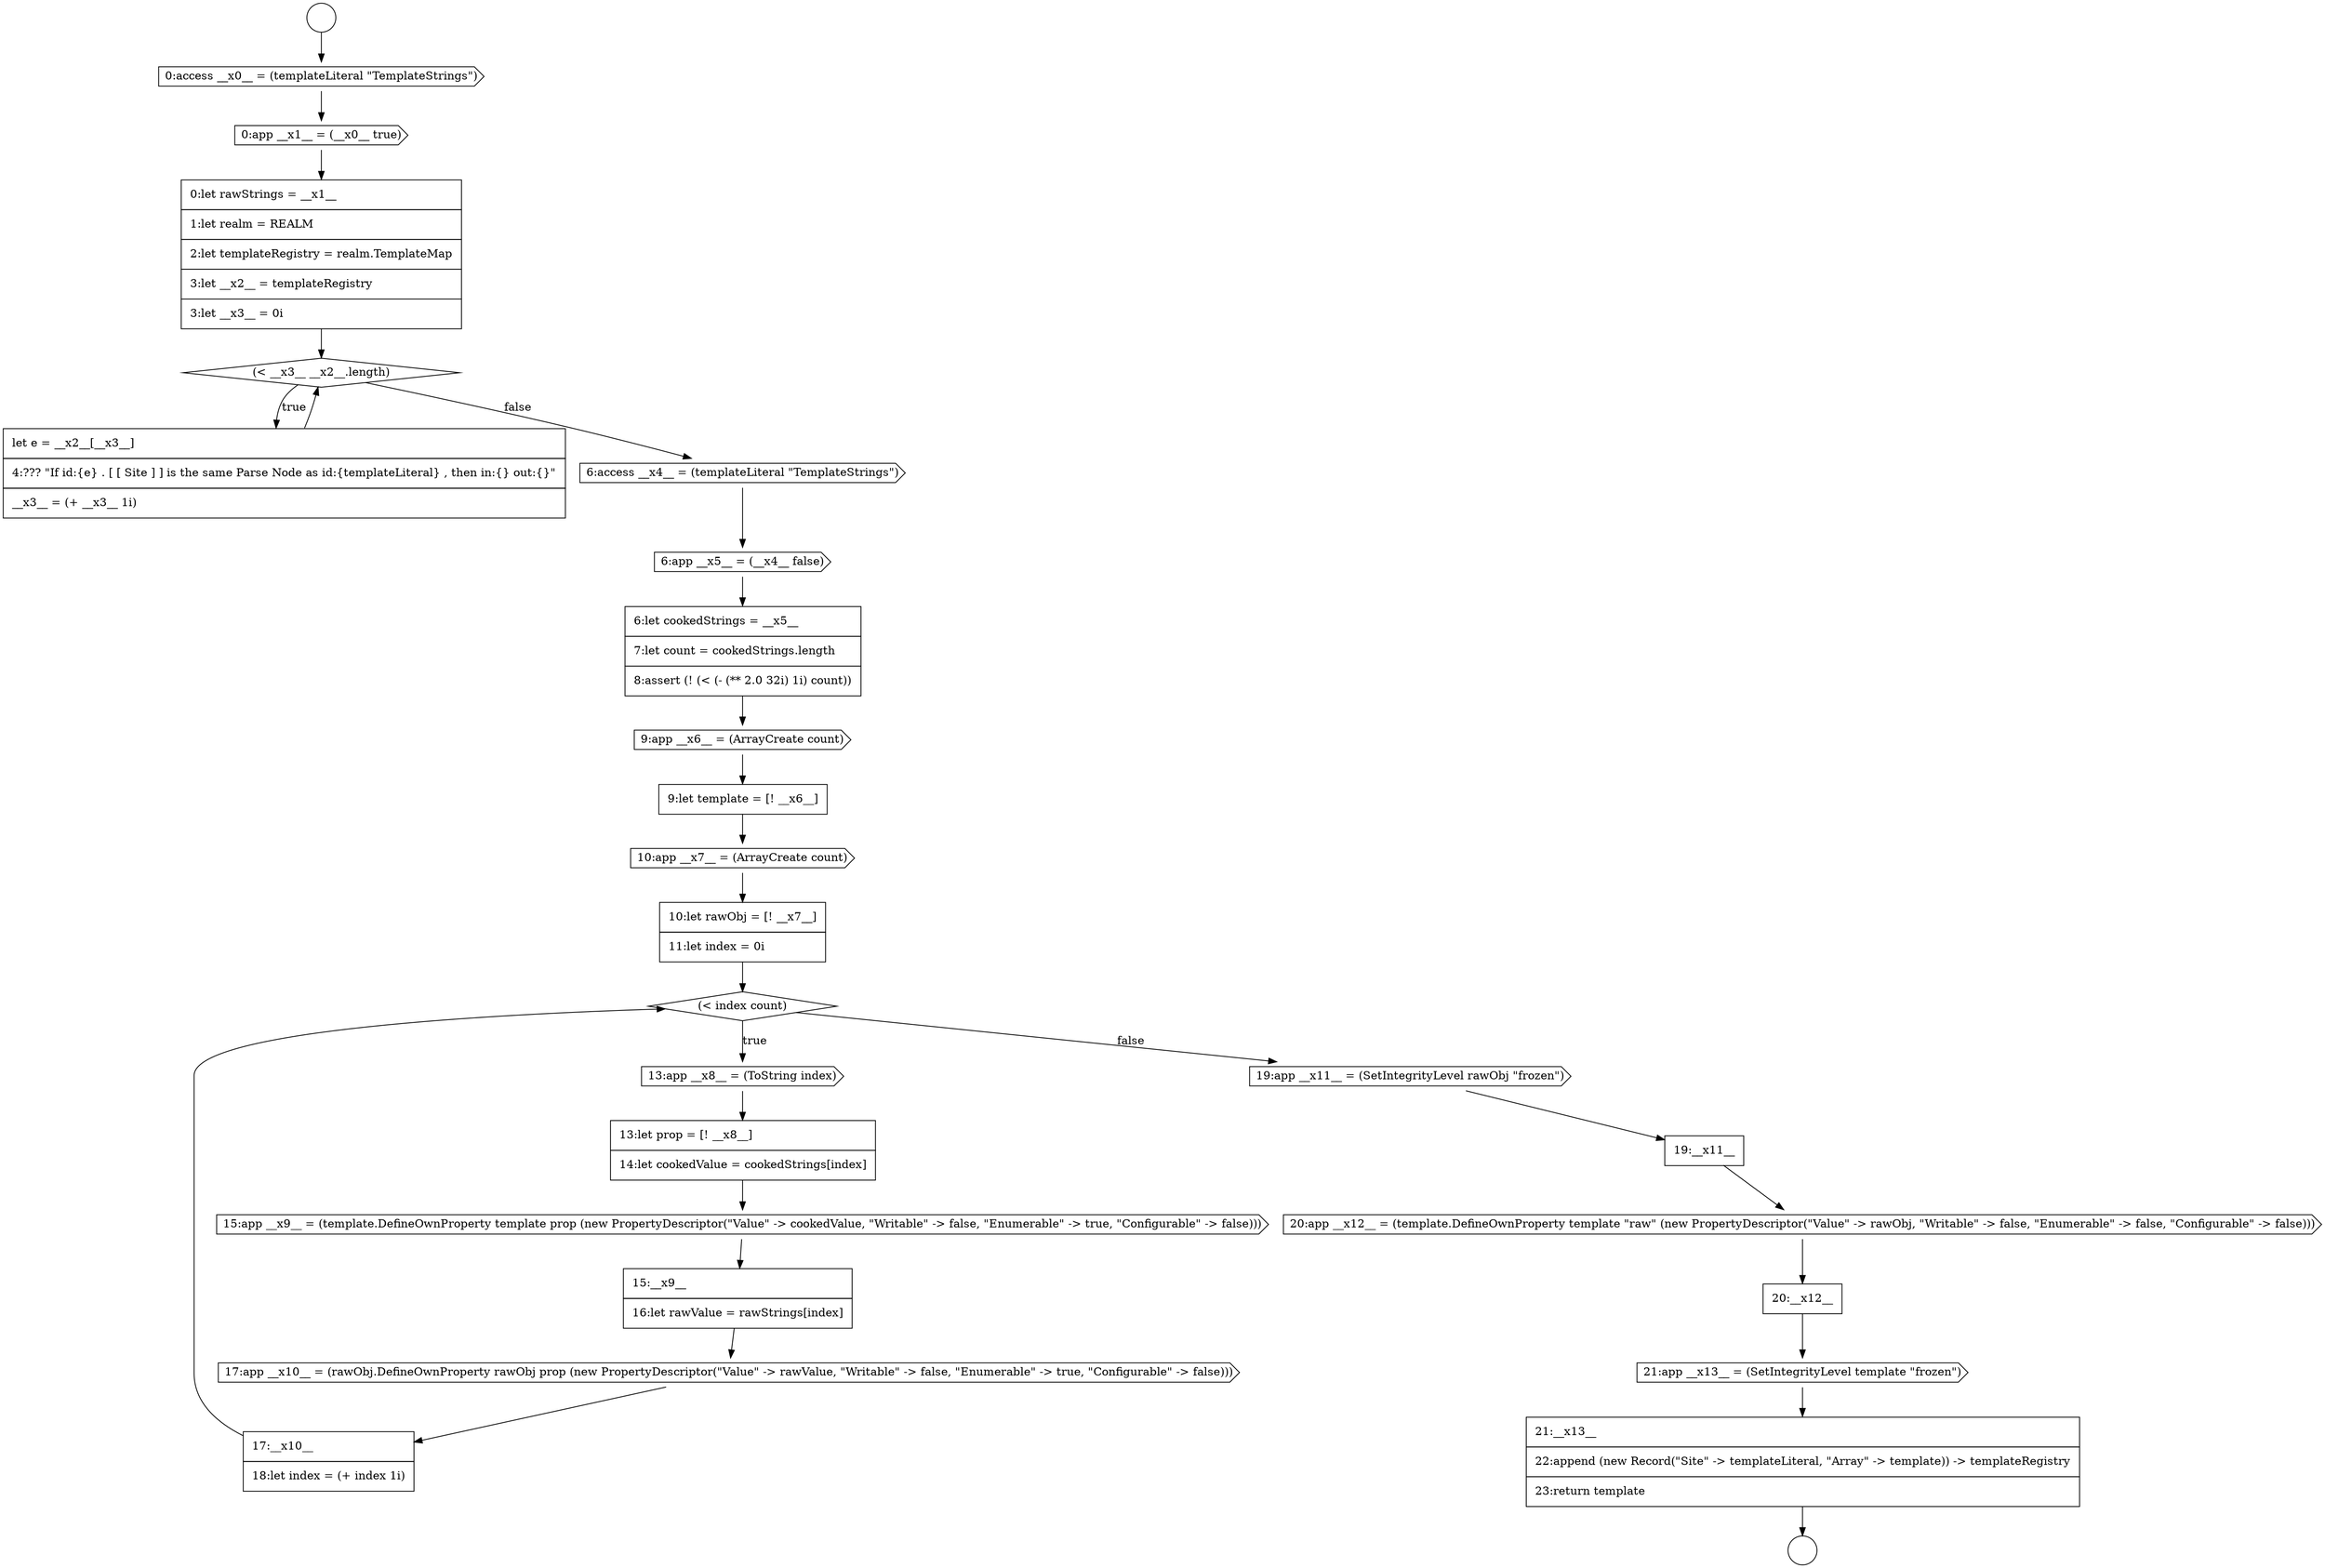 digraph {
  node3858 [shape=cds, label=<<font color="black">0:app __x1__ = (__x0__ true)</font>> color="black" fillcolor="white" style=filled]
  node3855 [shape=circle label=" " color="black" fillcolor="white" style=filled]
  node3866 [shape=none, margin=0, label=<<font color="black">
    <table border="0" cellborder="1" cellspacing="0" cellpadding="10">
      <tr><td align="left">9:let template = [! __x6__]</td></tr>
    </table>
  </font>> color="black" fillcolor="white" style=filled]
  node3870 [shape=cds, label=<<font color="black">13:app __x8__ = (ToString index)</font>> color="black" fillcolor="white" style=filled]
  node3857 [shape=cds, label=<<font color="black">0:access __x0__ = (templateLiteral &quot;TemplateStrings&quot;)</font>> color="black" fillcolor="white" style=filled]
  node3867 [shape=cds, label=<<font color="black">10:app __x7__ = (ArrayCreate count)</font>> color="black" fillcolor="white" style=filled]
  node3877 [shape=none, margin=0, label=<<font color="black">
    <table border="0" cellborder="1" cellspacing="0" cellpadding="10">
      <tr><td align="left">19:__x11__</td></tr>
    </table>
  </font>> color="black" fillcolor="white" style=filled]
  node3862 [shape=cds, label=<<font color="black">6:access __x4__ = (templateLiteral &quot;TemplateStrings&quot;)</font>> color="black" fillcolor="white" style=filled]
  node3856 [shape=circle label=" " color="black" fillcolor="white" style=filled]
  node3871 [shape=none, margin=0, label=<<font color="black">
    <table border="0" cellborder="1" cellspacing="0" cellpadding="10">
      <tr><td align="left">13:let prop = [! __x8__]</td></tr>
      <tr><td align="left">14:let cookedValue = cookedStrings[index]</td></tr>
    </table>
  </font>> color="black" fillcolor="white" style=filled]
  node3868 [shape=none, margin=0, label=<<font color="black">
    <table border="0" cellborder="1" cellspacing="0" cellpadding="10">
      <tr><td align="left">10:let rawObj = [! __x7__]</td></tr>
      <tr><td align="left">11:let index = 0i</td></tr>
    </table>
  </font>> color="black" fillcolor="white" style=filled]
  node3861 [shape=none, margin=0, label=<<font color="black">
    <table border="0" cellborder="1" cellspacing="0" cellpadding="10">
      <tr><td align="left">let e = __x2__[__x3__]</td></tr>
      <tr><td align="left">4:??? &quot;If id:{e} . [ [ Site ] ] is the same Parse Node as id:{templateLiteral} , then in:{} out:{}&quot;</td></tr>
      <tr><td align="left">__x3__ = (+ __x3__ 1i)</td></tr>
    </table>
  </font>> color="black" fillcolor="white" style=filled]
  node3876 [shape=cds, label=<<font color="black">19:app __x11__ = (SetIntegrityLevel rawObj &quot;frozen&quot;)</font>> color="black" fillcolor="white" style=filled]
  node3881 [shape=none, margin=0, label=<<font color="black">
    <table border="0" cellborder="1" cellspacing="0" cellpadding="10">
      <tr><td align="left">21:__x13__</td></tr>
      <tr><td align="left">22:append (new Record(&quot;Site&quot; -&gt; templateLiteral, &quot;Array&quot; -&gt; template)) -&gt; templateRegistry</td></tr>
      <tr><td align="left">23:return template</td></tr>
    </table>
  </font>> color="black" fillcolor="white" style=filled]
  node3872 [shape=cds, label=<<font color="black">15:app __x9__ = (template.DefineOwnProperty template prop (new PropertyDescriptor(&quot;Value&quot; -&gt; cookedValue, &quot;Writable&quot; -&gt; false, &quot;Enumerable&quot; -&gt; true, &quot;Configurable&quot; -&gt; false)))</font>> color="black" fillcolor="white" style=filled]
  node3874 [shape=cds, label=<<font color="black">17:app __x10__ = (rawObj.DefineOwnProperty rawObj prop (new PropertyDescriptor(&quot;Value&quot; -&gt; rawValue, &quot;Writable&quot; -&gt; false, &quot;Enumerable&quot; -&gt; true, &quot;Configurable&quot; -&gt; false)))</font>> color="black" fillcolor="white" style=filled]
  node3879 [shape=none, margin=0, label=<<font color="black">
    <table border="0" cellborder="1" cellspacing="0" cellpadding="10">
      <tr><td align="left">20:__x12__</td></tr>
    </table>
  </font>> color="black" fillcolor="white" style=filled]
  node3875 [shape=none, margin=0, label=<<font color="black">
    <table border="0" cellborder="1" cellspacing="0" cellpadding="10">
      <tr><td align="left">17:__x10__</td></tr>
      <tr><td align="left">18:let index = (+ index 1i)</td></tr>
    </table>
  </font>> color="black" fillcolor="white" style=filled]
  node3869 [shape=diamond, label=<<font color="black">(&lt; index count)</font>> color="black" fillcolor="white" style=filled]
  node3873 [shape=none, margin=0, label=<<font color="black">
    <table border="0" cellborder="1" cellspacing="0" cellpadding="10">
      <tr><td align="left">15:__x9__</td></tr>
      <tr><td align="left">16:let rawValue = rawStrings[index]</td></tr>
    </table>
  </font>> color="black" fillcolor="white" style=filled]
  node3863 [shape=cds, label=<<font color="black">6:app __x5__ = (__x4__ false)</font>> color="black" fillcolor="white" style=filled]
  node3880 [shape=cds, label=<<font color="black">21:app __x13__ = (SetIntegrityLevel template &quot;frozen&quot;)</font>> color="black" fillcolor="white" style=filled]
  node3878 [shape=cds, label=<<font color="black">20:app __x12__ = (template.DefineOwnProperty template &quot;raw&quot; (new PropertyDescriptor(&quot;Value&quot; -&gt; rawObj, &quot;Writable&quot; -&gt; false, &quot;Enumerable&quot; -&gt; false, &quot;Configurable&quot; -&gt; false)))</font>> color="black" fillcolor="white" style=filled]
  node3864 [shape=none, margin=0, label=<<font color="black">
    <table border="0" cellborder="1" cellspacing="0" cellpadding="10">
      <tr><td align="left">6:let cookedStrings = __x5__</td></tr>
      <tr><td align="left">7:let count = cookedStrings.length</td></tr>
      <tr><td align="left">8:assert (! (&lt; (- (** 2.0 32i) 1i) count))</td></tr>
    </table>
  </font>> color="black" fillcolor="white" style=filled]
  node3859 [shape=none, margin=0, label=<<font color="black">
    <table border="0" cellborder="1" cellspacing="0" cellpadding="10">
      <tr><td align="left">0:let rawStrings = __x1__</td></tr>
      <tr><td align="left">1:let realm = REALM</td></tr>
      <tr><td align="left">2:let templateRegistry = realm.TemplateMap</td></tr>
      <tr><td align="left">3:let __x2__ = templateRegistry</td></tr>
      <tr><td align="left">3:let __x3__ = 0i</td></tr>
    </table>
  </font>> color="black" fillcolor="white" style=filled]
  node3860 [shape=diamond, label=<<font color="black">(&lt; __x3__ __x2__.length)</font>> color="black" fillcolor="white" style=filled]
  node3865 [shape=cds, label=<<font color="black">9:app __x6__ = (ArrayCreate count)</font>> color="black" fillcolor="white" style=filled]
  node3866 -> node3867 [ color="black"]
  node3877 -> node3878 [ color="black"]
  node3878 -> node3879 [ color="black"]
  node3881 -> node3856 [ color="black"]
  node3875 -> node3869 [ color="black"]
  node3879 -> node3880 [ color="black"]
  node3874 -> node3875 [ color="black"]
  node3880 -> node3881 [ color="black"]
  node3857 -> node3858 [ color="black"]
  node3859 -> node3860 [ color="black"]
  node3867 -> node3868 [ color="black"]
  node3869 -> node3870 [label=<<font color="black">true</font>> color="black"]
  node3869 -> node3876 [label=<<font color="black">false</font>> color="black"]
  node3871 -> node3872 [ color="black"]
  node3861 -> node3860 [ color="black"]
  node3864 -> node3865 [ color="black"]
  node3855 -> node3857 [ color="black"]
  node3870 -> node3871 [ color="black"]
  node3865 -> node3866 [ color="black"]
  node3860 -> node3861 [label=<<font color="black">true</font>> color="black"]
  node3860 -> node3862 [label=<<font color="black">false</font>> color="black"]
  node3858 -> node3859 [ color="black"]
  node3868 -> node3869 [ color="black"]
  node3862 -> node3863 [ color="black"]
  node3876 -> node3877 [ color="black"]
  node3872 -> node3873 [ color="black"]
  node3863 -> node3864 [ color="black"]
  node3873 -> node3874 [ color="black"]
}
